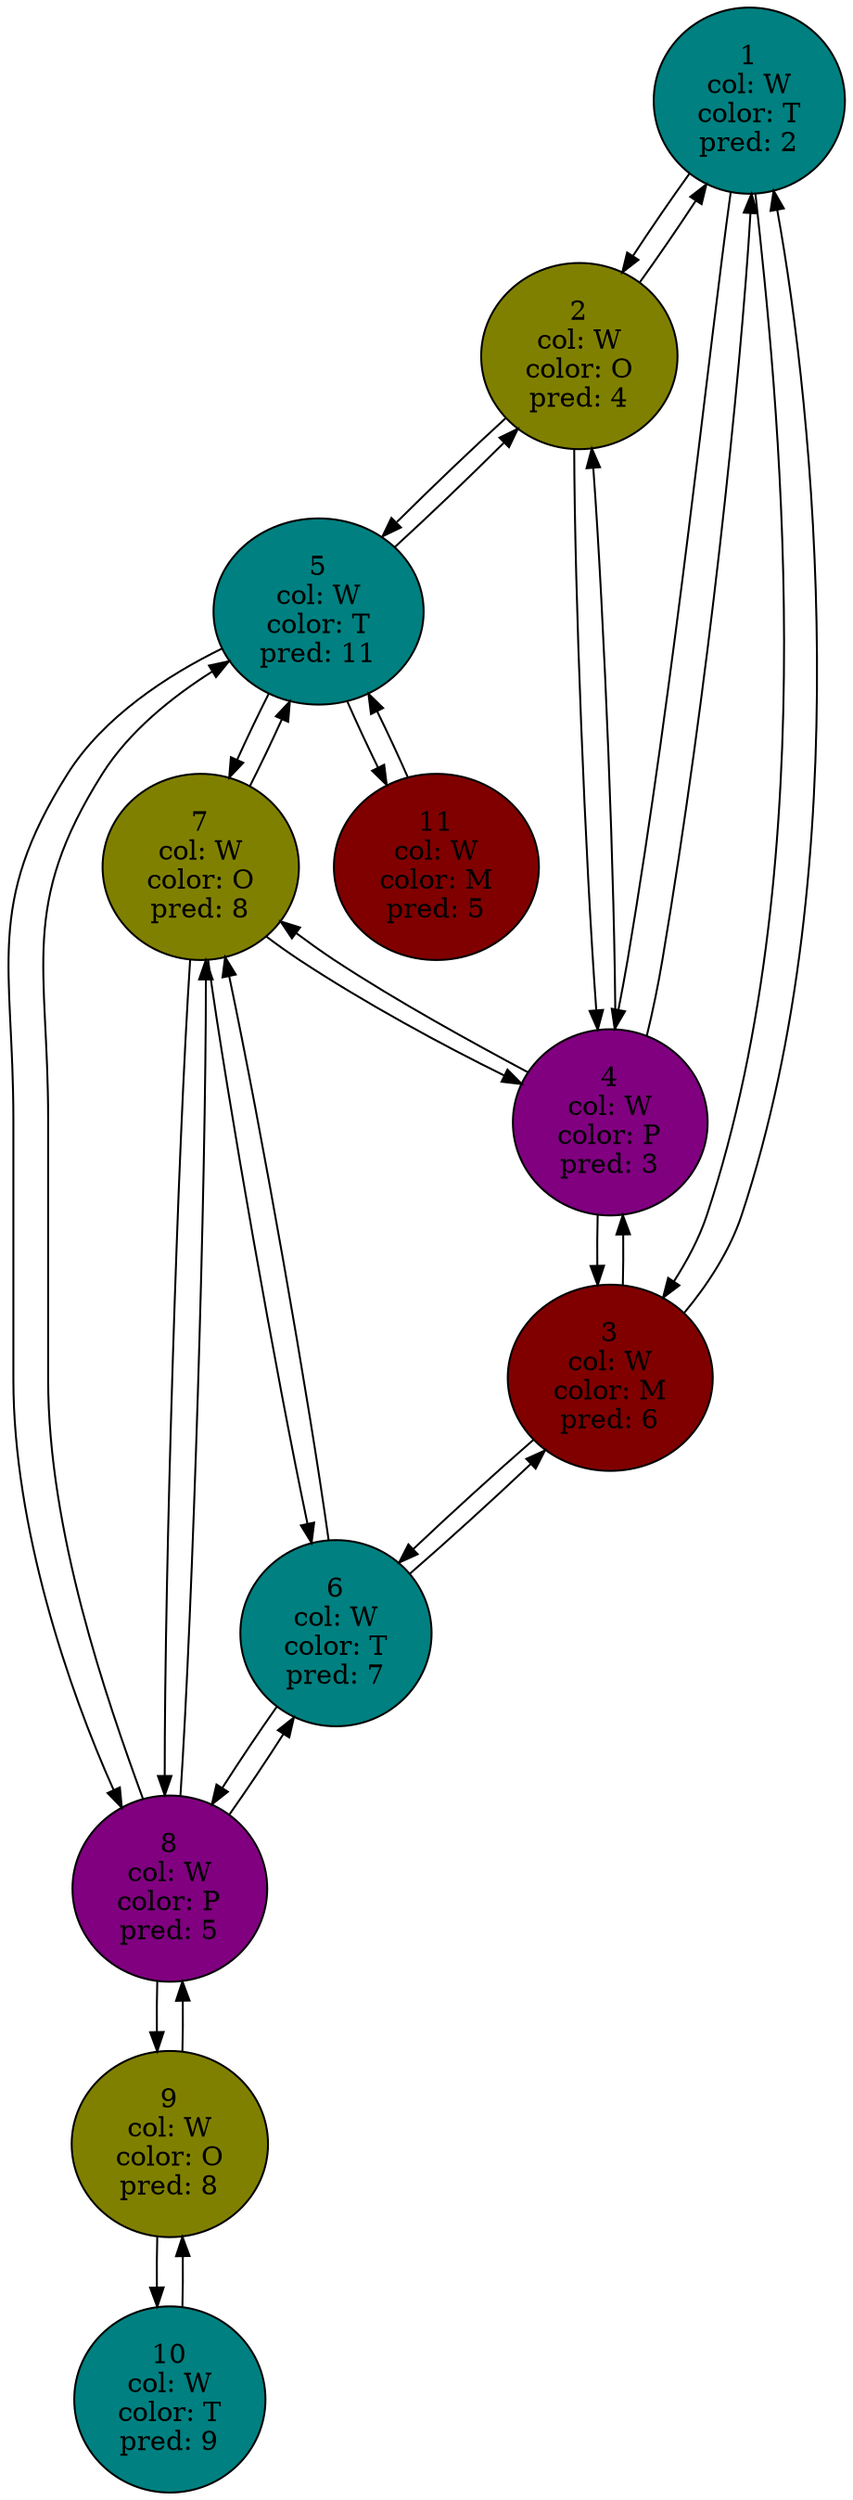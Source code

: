 digraph{node [style=bold]1->2;1->3;1->4;2->1;2->4;2->5;3->1;3->4;3->6;4->1;4->2;4->3;4->7;5->2;5->7;5->8;5->11;6->3;6->7;6->8;7->4;7->5;7->6;7->8;8->5;8->6;8->7;8->9;9->8;9->10;10->9;11->5;1 [fillcolor = "#008080"style=filled, label="1\ncol: W\ncolor: T\npred: 2\n"];2 [fillcolor = "#808000"style=filled, label="2\ncol: W\ncolor: O\npred: 4\n"];3 [fillcolor = "#800000"style=filled, label="3\ncol: W\ncolor: M\npred: 6\n"];4 [fillcolor = "#800080"style=filled, label="4\ncol: W\ncolor: P\npred: 3\n"];5 [fillcolor = "#008080"style=filled, label="5\ncol: W\ncolor: T\npred: 11\n"];6 [fillcolor = "#008080"style=filled, label="6\ncol: W\ncolor: T\npred: 7\n"];7 [fillcolor = "#808000"style=filled, label="7\ncol: W\ncolor: O\npred: 8\n"];8 [fillcolor = "#800080"style=filled, label="8\ncol: W\ncolor: P\npred: 5\n"];9 [fillcolor = "#808000"style=filled, label="9\ncol: W\ncolor: O\npred: 8\n"];10 [fillcolor = "#008080"style=filled, label="10\ncol: W\ncolor: T\npred: 9\n"];11 [fillcolor = "#800000"style=filled, label="11\ncol: W\ncolor: M\npred: 5\n"];}
